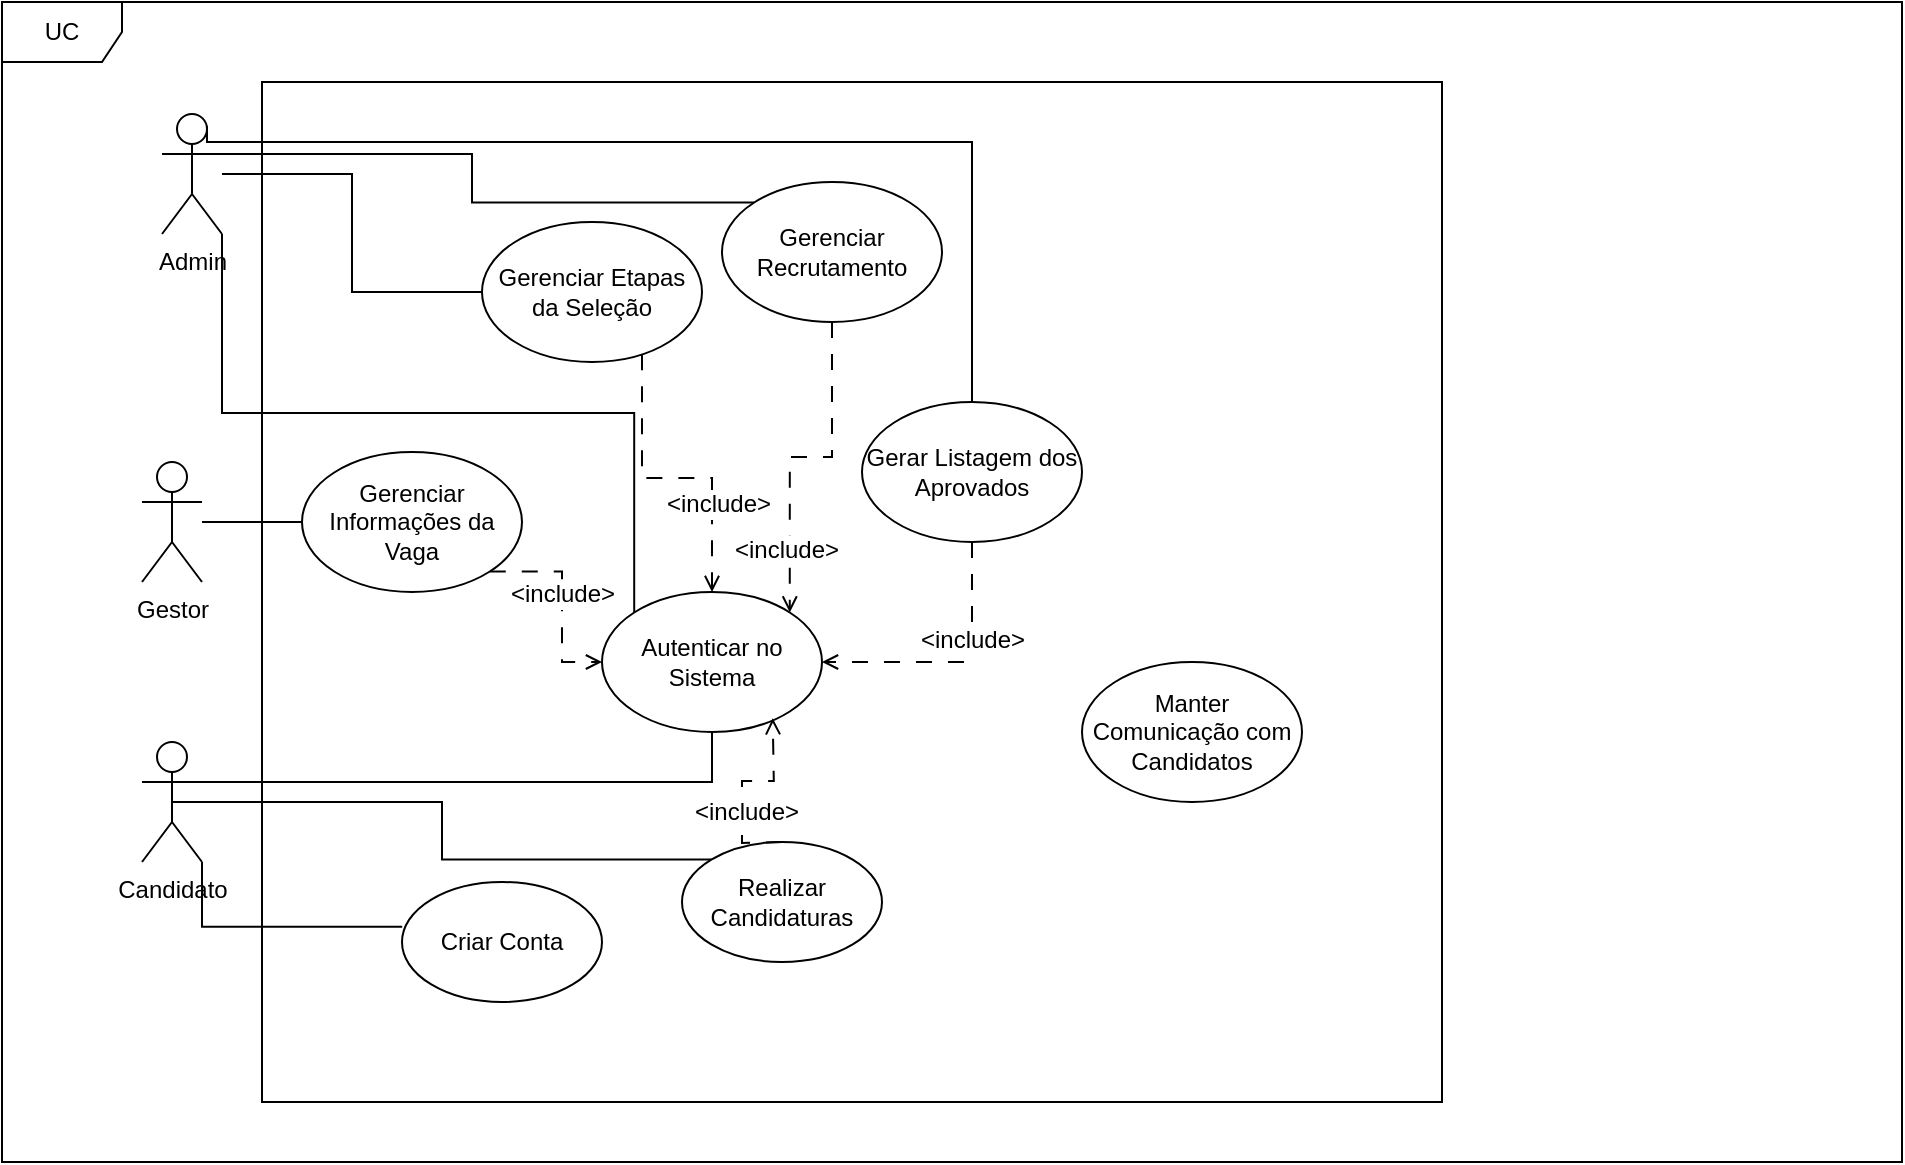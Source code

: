 <mxfile version="24.2.1" type="github">
  <diagram name="Página-1" id="700KF4gIXVRDVvoJC0Ql">
    <mxGraphModel dx="591" dy="315" grid="1" gridSize="10" guides="1" tooltips="1" connect="1" arrows="1" fold="1" page="1" pageScale="1" pageWidth="827" pageHeight="1169" math="0" shadow="0">
      <root>
        <mxCell id="0" />
        <mxCell id="1" parent="0" />
        <mxCell id="gO2aOYxfTg0mxxoaulmp-14" value="" style="rounded=0;whiteSpace=wrap;html=1;" vertex="1" parent="1">
          <mxGeometry x="260" y="50" width="590" height="510" as="geometry" />
        </mxCell>
        <mxCell id="gO2aOYxfTg0mxxoaulmp-57" style="edgeStyle=orthogonalEdgeStyle;rounded=0;orthogonalLoop=1;jettySize=auto;html=1;entryX=0;entryY=0;entryDx=0;entryDy=0;exitX=1;exitY=1;exitDx=0;exitDy=0;exitPerimeter=0;endArrow=none;endFill=0;" edge="1" parent="1" source="gO2aOYxfTg0mxxoaulmp-1" target="gO2aOYxfTg0mxxoaulmp-29">
          <mxGeometry relative="1" as="geometry" />
        </mxCell>
        <mxCell id="gO2aOYxfTg0mxxoaulmp-63" style="edgeStyle=orthogonalEdgeStyle;rounded=0;orthogonalLoop=1;jettySize=auto;html=1;entryX=0;entryY=0.5;entryDx=0;entryDy=0;fontFamily=Helvetica;fontSize=12;fontColor=default;endArrow=none;endFill=0;" edge="1" parent="1" source="gO2aOYxfTg0mxxoaulmp-1" target="gO2aOYxfTg0mxxoaulmp-24">
          <mxGeometry relative="1" as="geometry" />
        </mxCell>
        <mxCell id="gO2aOYxfTg0mxxoaulmp-64" style="edgeStyle=orthogonalEdgeStyle;rounded=0;orthogonalLoop=1;jettySize=auto;html=1;exitX=1;exitY=0.333;exitDx=0;exitDy=0;exitPerimeter=0;entryX=0;entryY=0;entryDx=0;entryDy=0;fontFamily=Helvetica;fontSize=12;fontColor=default;endArrow=none;endFill=0;" edge="1" parent="1" source="gO2aOYxfTg0mxxoaulmp-1" target="gO2aOYxfTg0mxxoaulmp-22">
          <mxGeometry relative="1" as="geometry" />
        </mxCell>
        <mxCell id="gO2aOYxfTg0mxxoaulmp-65" style="edgeStyle=orthogonalEdgeStyle;rounded=0;orthogonalLoop=1;jettySize=auto;html=1;exitX=0.75;exitY=0.1;exitDx=0;exitDy=0;exitPerimeter=0;fontFamily=Helvetica;fontSize=12;fontColor=default;endArrow=none;endFill=0;" edge="1" parent="1" source="gO2aOYxfTg0mxxoaulmp-1" target="gO2aOYxfTg0mxxoaulmp-28">
          <mxGeometry relative="1" as="geometry">
            <Array as="points">
              <mxPoint x="233" y="80" />
              <mxPoint x="615" y="80" />
            </Array>
          </mxGeometry>
        </mxCell>
        <mxCell id="gO2aOYxfTg0mxxoaulmp-1" value="Admin" style="shape=umlActor;verticalLabelPosition=bottom;verticalAlign=top;html=1;outlineConnect=0;" vertex="1" parent="1">
          <mxGeometry x="210" y="66" width="30" height="60" as="geometry" />
        </mxCell>
        <mxCell id="gO2aOYxfTg0mxxoaulmp-76" style="edgeStyle=orthogonalEdgeStyle;rounded=0;orthogonalLoop=1;jettySize=auto;html=1;exitX=0.5;exitY=0.5;exitDx=0;exitDy=0;exitPerimeter=0;entryX=0;entryY=0;entryDx=0;entryDy=0;fontFamily=Helvetica;fontSize=12;fontColor=default;endArrow=none;endFill=0;" edge="1" parent="1" source="gO2aOYxfTg0mxxoaulmp-5" target="gO2aOYxfTg0mxxoaulmp-20">
          <mxGeometry relative="1" as="geometry" />
        </mxCell>
        <mxCell id="gO2aOYxfTg0mxxoaulmp-5" value="Candidato" style="shape=umlActor;verticalLabelPosition=bottom;verticalAlign=top;html=1;outlineConnect=0;" vertex="1" parent="1">
          <mxGeometry x="200" y="380" width="30" height="60" as="geometry" />
        </mxCell>
        <mxCell id="gO2aOYxfTg0mxxoaulmp-52" style="edgeStyle=orthogonalEdgeStyle;rounded=0;orthogonalLoop=1;jettySize=auto;html=1;endArrow=none;endFill=0;" edge="1" parent="1" source="gO2aOYxfTg0mxxoaulmp-6" target="gO2aOYxfTg0mxxoaulmp-17">
          <mxGeometry relative="1" as="geometry" />
        </mxCell>
        <mxCell id="gO2aOYxfTg0mxxoaulmp-6" value="Gestor" style="shape=umlActor;verticalLabelPosition=bottom;verticalAlign=top;html=1;outlineConnect=0;" vertex="1" parent="1">
          <mxGeometry x="200" y="240" width="30" height="60" as="geometry" />
        </mxCell>
        <mxCell id="gO2aOYxfTg0mxxoaulmp-11" value="UC" style="shape=umlFrame;whiteSpace=wrap;html=1;pointerEvents=0;" vertex="1" parent="1">
          <mxGeometry x="130" y="10" width="950" height="580" as="geometry" />
        </mxCell>
        <mxCell id="gO2aOYxfTg0mxxoaulmp-58" style="edgeStyle=orthogonalEdgeStyle;rounded=0;orthogonalLoop=1;jettySize=auto;html=1;exitX=1;exitY=1;exitDx=0;exitDy=0;entryX=0;entryY=0.5;entryDx=0;entryDy=0;fontFamily=Helvetica;fontSize=12;fontColor=default;dashed=1;dashPattern=8 8;endArrow=open;endFill=0;" edge="1" parent="1" source="gO2aOYxfTg0mxxoaulmp-17" target="gO2aOYxfTg0mxxoaulmp-29">
          <mxGeometry relative="1" as="geometry" />
        </mxCell>
        <mxCell id="gO2aOYxfTg0mxxoaulmp-59" value="&amp;lt;include&amp;gt;" style="edgeLabel;html=1;align=center;verticalAlign=middle;resizable=0;points=[];strokeColor=default;fontFamily=Helvetica;fontSize=12;fontColor=default;fillColor=default;" vertex="1" connectable="0" parent="gO2aOYxfTg0mxxoaulmp-58">
          <mxGeometry x="0.16" y="2" relative="1" as="geometry">
            <mxPoint x="-2" y="-12" as="offset" />
          </mxGeometry>
        </mxCell>
        <mxCell id="gO2aOYxfTg0mxxoaulmp-17" value="Gerenciar Informações da Vaga" style="ellipse;whiteSpace=wrap;html=1;align=center;" vertex="1" parent="1">
          <mxGeometry x="280" y="235" width="110" height="70" as="geometry" />
        </mxCell>
        <mxCell id="gO2aOYxfTg0mxxoaulmp-20" value="Realizar Candidaturas" style="ellipse;whiteSpace=wrap;html=1;" vertex="1" parent="1">
          <mxGeometry x="470" y="430" width="100" height="60" as="geometry" />
        </mxCell>
        <mxCell id="gO2aOYxfTg0mxxoaulmp-69" style="edgeStyle=orthogonalEdgeStyle;rounded=0;orthogonalLoop=1;jettySize=auto;html=1;entryX=1;entryY=0;entryDx=0;entryDy=0;fontFamily=Helvetica;fontSize=12;fontColor=default;endArrow=open;endFill=0;dashed=1;dashPattern=8 8;" edge="1" parent="1" source="gO2aOYxfTg0mxxoaulmp-22" target="gO2aOYxfTg0mxxoaulmp-29">
          <mxGeometry relative="1" as="geometry" />
        </mxCell>
        <mxCell id="gO2aOYxfTg0mxxoaulmp-70" value="&amp;lt;include&amp;gt;" style="edgeLabel;html=1;align=center;verticalAlign=middle;resizable=0;points=[];strokeColor=default;fontFamily=Helvetica;fontSize=12;fontColor=default;fillColor=default;" vertex="1" connectable="0" parent="gO2aOYxfTg0mxxoaulmp-69">
          <mxGeometry x="0.623" y="-2" relative="1" as="geometry">
            <mxPoint as="offset" />
          </mxGeometry>
        </mxCell>
        <mxCell id="gO2aOYxfTg0mxxoaulmp-22" value="Gerenciar Recrutamento" style="ellipse;whiteSpace=wrap;html=1;align=center;" vertex="1" parent="1">
          <mxGeometry x="490" y="100" width="110" height="70" as="geometry" />
        </mxCell>
        <mxCell id="gO2aOYxfTg0mxxoaulmp-67" style="edgeStyle=orthogonalEdgeStyle;rounded=0;orthogonalLoop=1;jettySize=auto;html=1;entryX=0.5;entryY=0;entryDx=0;entryDy=0;fontFamily=Helvetica;fontSize=12;fontColor=default;endArrow=open;endFill=0;dashed=1;dashPattern=8 8;" edge="1" parent="1" source="gO2aOYxfTg0mxxoaulmp-24" target="gO2aOYxfTg0mxxoaulmp-29">
          <mxGeometry relative="1" as="geometry">
            <Array as="points">
              <mxPoint x="450" y="248" />
              <mxPoint x="485" y="248" />
            </Array>
          </mxGeometry>
        </mxCell>
        <mxCell id="gO2aOYxfTg0mxxoaulmp-68" value="&amp;lt;include&amp;gt;" style="edgeLabel;html=1;align=center;verticalAlign=middle;resizable=0;points=[];strokeColor=default;fontFamily=Helvetica;fontSize=12;fontColor=default;fillColor=default;" vertex="1" connectable="0" parent="gO2aOYxfTg0mxxoaulmp-67">
          <mxGeometry x="0.425" y="3" relative="1" as="geometry">
            <mxPoint as="offset" />
          </mxGeometry>
        </mxCell>
        <mxCell id="gO2aOYxfTg0mxxoaulmp-24" value="Gerenciar Etapas da Seleção" style="ellipse;whiteSpace=wrap;html=1;align=center;" vertex="1" parent="1">
          <mxGeometry x="370" y="120" width="110" height="70" as="geometry" />
        </mxCell>
        <mxCell id="gO2aOYxfTg0mxxoaulmp-26" value="Manter Comunicação com Candidatos" style="ellipse;whiteSpace=wrap;html=1;align=center;" vertex="1" parent="1">
          <mxGeometry x="670" y="340" width="110" height="70" as="geometry" />
        </mxCell>
        <mxCell id="gO2aOYxfTg0mxxoaulmp-71" style="edgeStyle=orthogonalEdgeStyle;rounded=0;orthogonalLoop=1;jettySize=auto;html=1;exitX=0.5;exitY=1;exitDx=0;exitDy=0;entryX=1;entryY=0.5;entryDx=0;entryDy=0;fontFamily=Helvetica;fontSize=12;fontColor=default;endArrow=open;endFill=0;dashed=1;dashPattern=8 8;" edge="1" parent="1" source="gO2aOYxfTg0mxxoaulmp-28" target="gO2aOYxfTg0mxxoaulmp-29">
          <mxGeometry relative="1" as="geometry" />
        </mxCell>
        <mxCell id="gO2aOYxfTg0mxxoaulmp-72" value="&amp;lt;include&amp;gt;" style="edgeLabel;html=1;align=center;verticalAlign=middle;resizable=0;points=[];strokeColor=default;fontFamily=Helvetica;fontSize=12;fontColor=default;fillColor=default;" vertex="1" connectable="0" parent="gO2aOYxfTg0mxxoaulmp-71">
          <mxGeometry x="-0.271" relative="1" as="geometry">
            <mxPoint as="offset" />
          </mxGeometry>
        </mxCell>
        <mxCell id="gO2aOYxfTg0mxxoaulmp-28" value="Gerar Listagem dos Aprovados" style="ellipse;whiteSpace=wrap;html=1;align=center;" vertex="1" parent="1">
          <mxGeometry x="560" y="210" width="110" height="70" as="geometry" />
        </mxCell>
        <mxCell id="gO2aOYxfTg0mxxoaulmp-29" value="Autenticar no Sistema" style="ellipse;whiteSpace=wrap;html=1;align=center;" vertex="1" parent="1">
          <mxGeometry x="430" y="305" width="110" height="70" as="geometry" />
        </mxCell>
        <mxCell id="gO2aOYxfTg0mxxoaulmp-30" value="Criar Conta" style="ellipse;whiteSpace=wrap;html=1;" vertex="1" parent="1">
          <mxGeometry x="330" y="450" width="100" height="60" as="geometry" />
        </mxCell>
        <mxCell id="gO2aOYxfTg0mxxoaulmp-45" style="edgeStyle=orthogonalEdgeStyle;rounded=0;orthogonalLoop=1;jettySize=auto;html=1;exitX=1;exitY=0.333;exitDx=0;exitDy=0;exitPerimeter=0;entryX=0.5;entryY=1;entryDx=0;entryDy=0;endArrow=none;endFill=0;" edge="1" parent="1" source="gO2aOYxfTg0mxxoaulmp-5" target="gO2aOYxfTg0mxxoaulmp-29">
          <mxGeometry relative="1" as="geometry">
            <mxPoint x="350" y="380" as="targetPoint" />
          </mxGeometry>
        </mxCell>
        <mxCell id="gO2aOYxfTg0mxxoaulmp-73" style="edgeStyle=orthogonalEdgeStyle;rounded=0;orthogonalLoop=1;jettySize=auto;html=1;exitX=1;exitY=1;exitDx=0;exitDy=0;exitPerimeter=0;entryX=0.001;entryY=0.373;entryDx=0;entryDy=0;entryPerimeter=0;fontFamily=Helvetica;fontSize=12;fontColor=default;endArrow=none;endFill=0;" edge="1" parent="1" source="gO2aOYxfTg0mxxoaulmp-5" target="gO2aOYxfTg0mxxoaulmp-30">
          <mxGeometry relative="1" as="geometry" />
        </mxCell>
        <mxCell id="gO2aOYxfTg0mxxoaulmp-74" style="edgeStyle=orthogonalEdgeStyle;rounded=0;orthogonalLoop=1;jettySize=auto;html=1;entryX=0.776;entryY=0.902;entryDx=0;entryDy=0;entryPerimeter=0;fontFamily=Helvetica;fontSize=12;fontColor=default;endArrow=open;endFill=0;dashed=1;dashPattern=8 8;" edge="1" parent="1">
          <mxGeometry relative="1" as="geometry">
            <mxPoint x="520.0" y="430" as="sourcePoint" />
            <mxPoint x="515.36" y="368.14" as="targetPoint" />
          </mxGeometry>
        </mxCell>
        <mxCell id="gO2aOYxfTg0mxxoaulmp-75" value="&amp;lt;include&amp;gt;" style="edgeLabel;html=1;align=center;verticalAlign=middle;resizable=0;points=[];strokeColor=default;fontFamily=Helvetica;fontSize=12;fontColor=default;fillColor=default;" vertex="1" connectable="0" parent="gO2aOYxfTg0mxxoaulmp-74">
          <mxGeometry x="-0.268" y="-2" relative="1" as="geometry">
            <mxPoint as="offset" />
          </mxGeometry>
        </mxCell>
      </root>
    </mxGraphModel>
  </diagram>
</mxfile>
